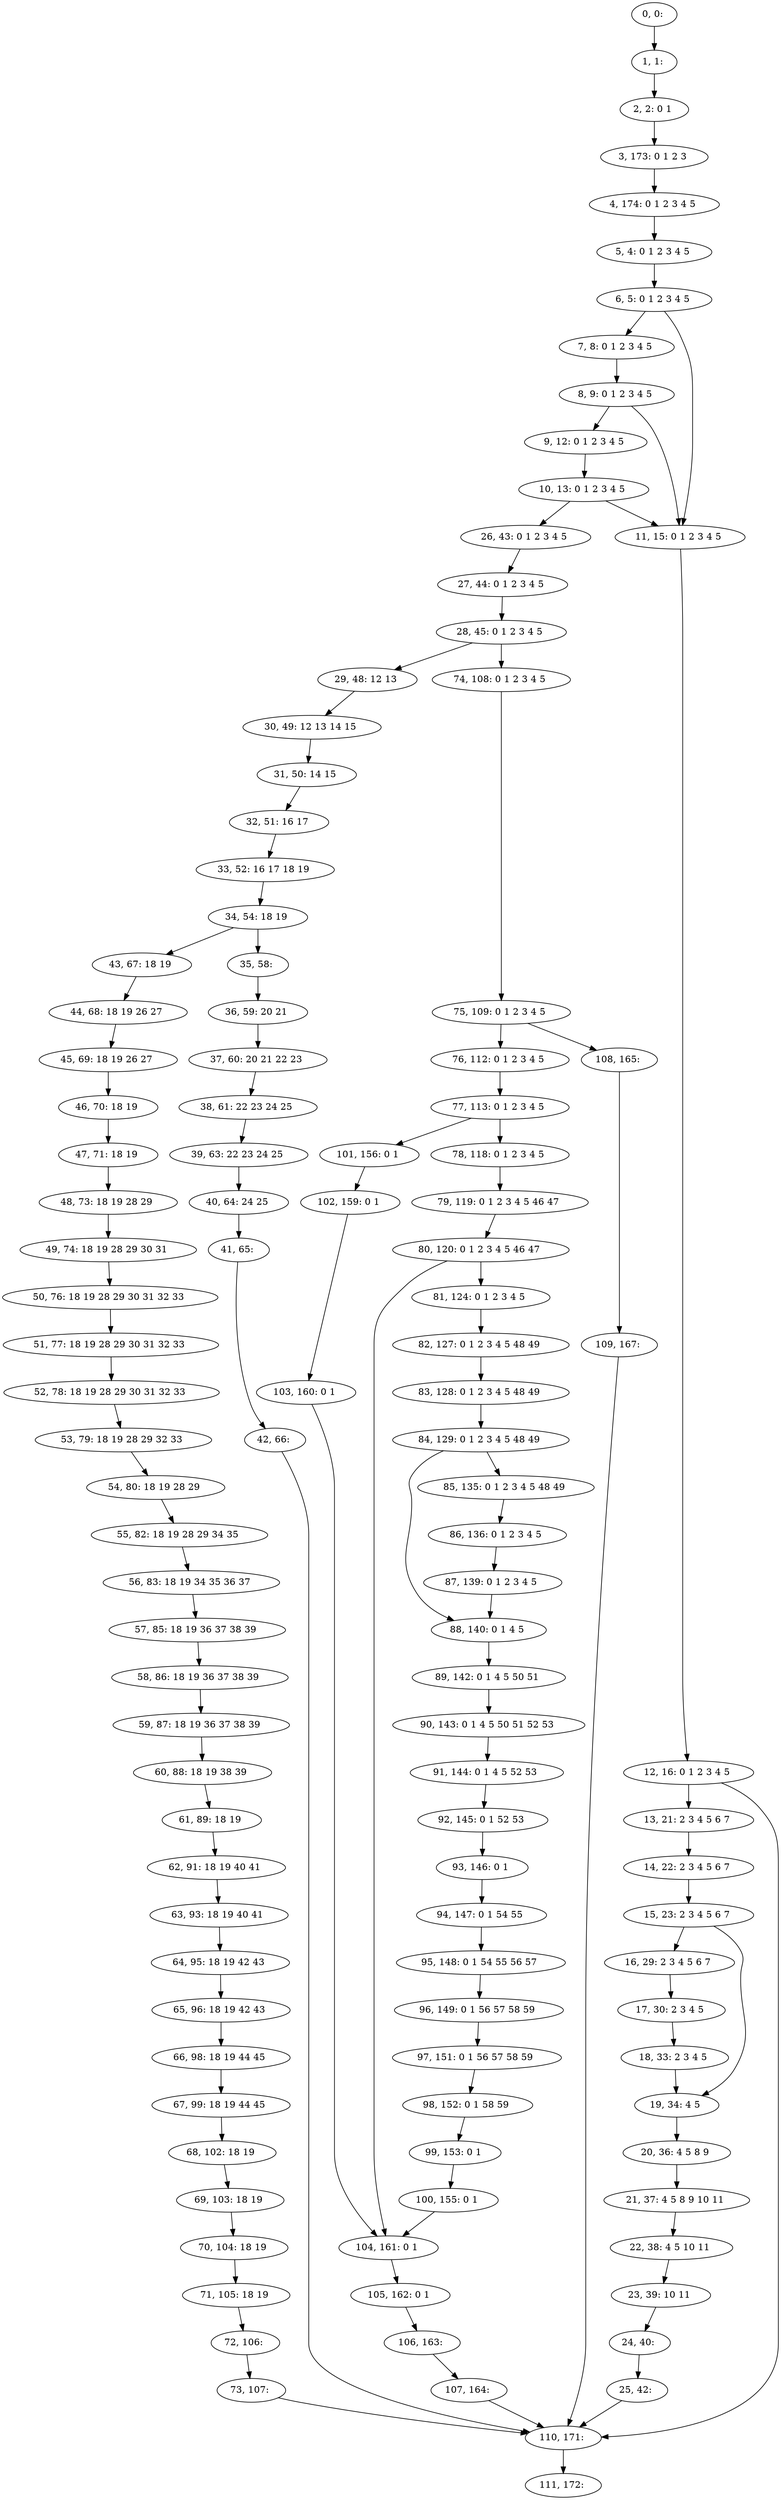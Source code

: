 digraph G {
0[label="0, 0: "];
1[label="1, 1: "];
2[label="2, 2: 0 1 "];
3[label="3, 173: 0 1 2 3 "];
4[label="4, 174: 0 1 2 3 4 5 "];
5[label="5, 4: 0 1 2 3 4 5 "];
6[label="6, 5: 0 1 2 3 4 5 "];
7[label="7, 8: 0 1 2 3 4 5 "];
8[label="8, 9: 0 1 2 3 4 5 "];
9[label="9, 12: 0 1 2 3 4 5 "];
10[label="10, 13: 0 1 2 3 4 5 "];
11[label="11, 15: 0 1 2 3 4 5 "];
12[label="12, 16: 0 1 2 3 4 5 "];
13[label="13, 21: 2 3 4 5 6 7 "];
14[label="14, 22: 2 3 4 5 6 7 "];
15[label="15, 23: 2 3 4 5 6 7 "];
16[label="16, 29: 2 3 4 5 6 7 "];
17[label="17, 30: 2 3 4 5 "];
18[label="18, 33: 2 3 4 5 "];
19[label="19, 34: 4 5 "];
20[label="20, 36: 4 5 8 9 "];
21[label="21, 37: 4 5 8 9 10 11 "];
22[label="22, 38: 4 5 10 11 "];
23[label="23, 39: 10 11 "];
24[label="24, 40: "];
25[label="25, 42: "];
26[label="26, 43: 0 1 2 3 4 5 "];
27[label="27, 44: 0 1 2 3 4 5 "];
28[label="28, 45: 0 1 2 3 4 5 "];
29[label="29, 48: 12 13 "];
30[label="30, 49: 12 13 14 15 "];
31[label="31, 50: 14 15 "];
32[label="32, 51: 16 17 "];
33[label="33, 52: 16 17 18 19 "];
34[label="34, 54: 18 19 "];
35[label="35, 58: "];
36[label="36, 59: 20 21 "];
37[label="37, 60: 20 21 22 23 "];
38[label="38, 61: 22 23 24 25 "];
39[label="39, 63: 22 23 24 25 "];
40[label="40, 64: 24 25 "];
41[label="41, 65: "];
42[label="42, 66: "];
43[label="43, 67: 18 19 "];
44[label="44, 68: 18 19 26 27 "];
45[label="45, 69: 18 19 26 27 "];
46[label="46, 70: 18 19 "];
47[label="47, 71: 18 19 "];
48[label="48, 73: 18 19 28 29 "];
49[label="49, 74: 18 19 28 29 30 31 "];
50[label="50, 76: 18 19 28 29 30 31 32 33 "];
51[label="51, 77: 18 19 28 29 30 31 32 33 "];
52[label="52, 78: 18 19 28 29 30 31 32 33 "];
53[label="53, 79: 18 19 28 29 32 33 "];
54[label="54, 80: 18 19 28 29 "];
55[label="55, 82: 18 19 28 29 34 35 "];
56[label="56, 83: 18 19 34 35 36 37 "];
57[label="57, 85: 18 19 36 37 38 39 "];
58[label="58, 86: 18 19 36 37 38 39 "];
59[label="59, 87: 18 19 36 37 38 39 "];
60[label="60, 88: 18 19 38 39 "];
61[label="61, 89: 18 19 "];
62[label="62, 91: 18 19 40 41 "];
63[label="63, 93: 18 19 40 41 "];
64[label="64, 95: 18 19 42 43 "];
65[label="65, 96: 18 19 42 43 "];
66[label="66, 98: 18 19 44 45 "];
67[label="67, 99: 18 19 44 45 "];
68[label="68, 102: 18 19 "];
69[label="69, 103: 18 19 "];
70[label="70, 104: 18 19 "];
71[label="71, 105: 18 19 "];
72[label="72, 106: "];
73[label="73, 107: "];
74[label="74, 108: 0 1 2 3 4 5 "];
75[label="75, 109: 0 1 2 3 4 5 "];
76[label="76, 112: 0 1 2 3 4 5 "];
77[label="77, 113: 0 1 2 3 4 5 "];
78[label="78, 118: 0 1 2 3 4 5 "];
79[label="79, 119: 0 1 2 3 4 5 46 47 "];
80[label="80, 120: 0 1 2 3 4 5 46 47 "];
81[label="81, 124: 0 1 2 3 4 5 "];
82[label="82, 127: 0 1 2 3 4 5 48 49 "];
83[label="83, 128: 0 1 2 3 4 5 48 49 "];
84[label="84, 129: 0 1 2 3 4 5 48 49 "];
85[label="85, 135: 0 1 2 3 4 5 48 49 "];
86[label="86, 136: 0 1 2 3 4 5 "];
87[label="87, 139: 0 1 2 3 4 5 "];
88[label="88, 140: 0 1 4 5 "];
89[label="89, 142: 0 1 4 5 50 51 "];
90[label="90, 143: 0 1 4 5 50 51 52 53 "];
91[label="91, 144: 0 1 4 5 52 53 "];
92[label="92, 145: 0 1 52 53 "];
93[label="93, 146: 0 1 "];
94[label="94, 147: 0 1 54 55 "];
95[label="95, 148: 0 1 54 55 56 57 "];
96[label="96, 149: 0 1 56 57 58 59 "];
97[label="97, 151: 0 1 56 57 58 59 "];
98[label="98, 152: 0 1 58 59 "];
99[label="99, 153: 0 1 "];
100[label="100, 155: 0 1 "];
101[label="101, 156: 0 1 "];
102[label="102, 159: 0 1 "];
103[label="103, 160: 0 1 "];
104[label="104, 161: 0 1 "];
105[label="105, 162: 0 1 "];
106[label="106, 163: "];
107[label="107, 164: "];
108[label="108, 165: "];
109[label="109, 167: "];
110[label="110, 171: "];
111[label="111, 172: "];
0->1 ;
1->2 ;
2->3 ;
3->4 ;
4->5 ;
5->6 ;
6->7 ;
6->11 ;
7->8 ;
8->9 ;
8->11 ;
9->10 ;
10->11 ;
10->26 ;
11->12 ;
12->13 ;
12->110 ;
13->14 ;
14->15 ;
15->16 ;
15->19 ;
16->17 ;
17->18 ;
18->19 ;
19->20 ;
20->21 ;
21->22 ;
22->23 ;
23->24 ;
24->25 ;
25->110 ;
26->27 ;
27->28 ;
28->29 ;
28->74 ;
29->30 ;
30->31 ;
31->32 ;
32->33 ;
33->34 ;
34->35 ;
34->43 ;
35->36 ;
36->37 ;
37->38 ;
38->39 ;
39->40 ;
40->41 ;
41->42 ;
42->110 ;
43->44 ;
44->45 ;
45->46 ;
46->47 ;
47->48 ;
48->49 ;
49->50 ;
50->51 ;
51->52 ;
52->53 ;
53->54 ;
54->55 ;
55->56 ;
56->57 ;
57->58 ;
58->59 ;
59->60 ;
60->61 ;
61->62 ;
62->63 ;
63->64 ;
64->65 ;
65->66 ;
66->67 ;
67->68 ;
68->69 ;
69->70 ;
70->71 ;
71->72 ;
72->73 ;
73->110 ;
74->75 ;
75->76 ;
75->108 ;
76->77 ;
77->78 ;
77->101 ;
78->79 ;
79->80 ;
80->81 ;
80->104 ;
81->82 ;
82->83 ;
83->84 ;
84->85 ;
84->88 ;
85->86 ;
86->87 ;
87->88 ;
88->89 ;
89->90 ;
90->91 ;
91->92 ;
92->93 ;
93->94 ;
94->95 ;
95->96 ;
96->97 ;
97->98 ;
98->99 ;
99->100 ;
100->104 ;
101->102 ;
102->103 ;
103->104 ;
104->105 ;
105->106 ;
106->107 ;
107->110 ;
108->109 ;
109->110 ;
110->111 ;
}
